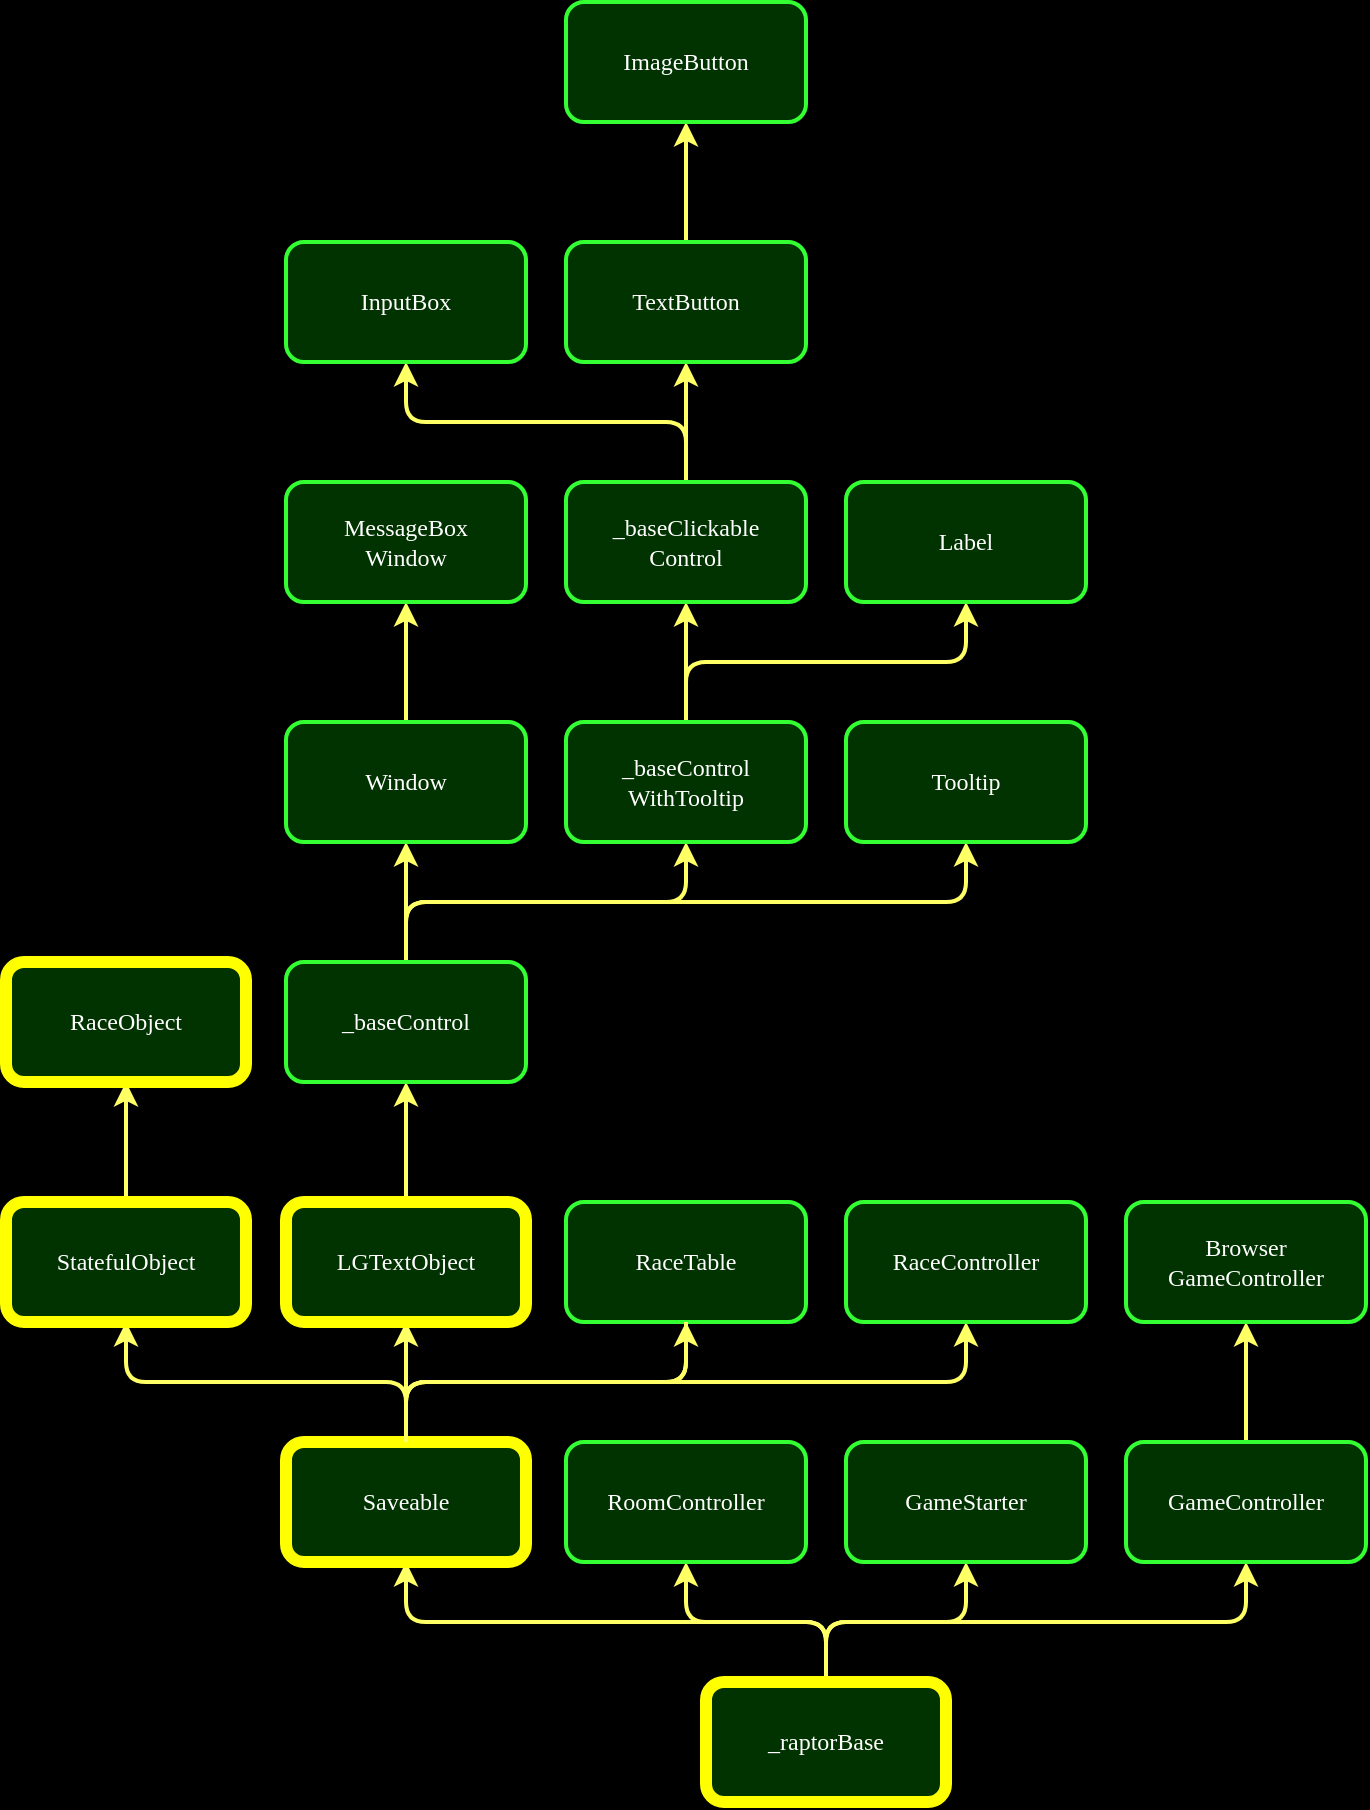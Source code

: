 <mxfile version="20.0.3" type="device"><diagram id="Fgq1kFbda6Qcx7QnJO26" name="gml-raptor objects"><mxGraphModel dx="2249" dy="705" grid="1" gridSize="10" guides="1" tooltips="1" connect="1" arrows="1" fold="1" page="1" pageScale="1" pageWidth="827" pageHeight="1169" background="#000000" math="0" shadow="0"><root><mxCell id="0"/><mxCell id="1" parent="0"/><mxCell id="1dqqtLo0ICrxFf-IUxEB-3" value="" style="edgeStyle=orthogonalEdgeStyle;rounded=1;orthogonalLoop=1;jettySize=auto;html=1;fontFamily=Helvetica;fontSize=12;fontColor=#FFFFFF;strokeColor=#FFFF66;strokeWidth=2;exitX=0.5;exitY=0;exitDx=0;exitDy=0;" parent="1" source="1dqqtLo0ICrxFf-IUxEB-1" target="1dqqtLo0ICrxFf-IUxEB-2" edge="1"><mxGeometry relative="1" as="geometry"/></mxCell><mxCell id="1dqqtLo0ICrxFf-IUxEB-7" style="edgeStyle=orthogonalEdgeStyle;rounded=1;orthogonalLoop=1;jettySize=auto;html=1;exitX=0.5;exitY=0;exitDx=0;exitDy=0;entryX=0.5;entryY=1;entryDx=0;entryDy=0;fontFamily=Helvetica;fontSize=12;fontColor=#FFFFFF;strokeColor=#FFFF66;strokeWidth=2;" parent="1" source="1dqqtLo0ICrxFf-IUxEB-1" target="1dqqtLo0ICrxFf-IUxEB-6" edge="1"><mxGeometry relative="1" as="geometry"/></mxCell><mxCell id="1dqqtLo0ICrxFf-IUxEB-8" style="edgeStyle=orthogonalEdgeStyle;rounded=1;orthogonalLoop=1;jettySize=auto;html=1;exitX=0.5;exitY=0;exitDx=0;exitDy=0;entryX=0.5;entryY=1;entryDx=0;entryDy=0;fontFamily=Helvetica;fontSize=12;fontColor=#FFFFFF;strokeColor=#FFFF66;strokeWidth=2;" parent="1" source="1dqqtLo0ICrxFf-IUxEB-1" target="1dqqtLo0ICrxFf-IUxEB-5" edge="1"><mxGeometry relative="1" as="geometry"/></mxCell><mxCell id="1dqqtLo0ICrxFf-IUxEB-9" style="edgeStyle=orthogonalEdgeStyle;shape=connector;rounded=1;orthogonalLoop=1;jettySize=auto;html=1;exitX=0.5;exitY=0;exitDx=0;exitDy=0;entryX=0.5;entryY=1;entryDx=0;entryDy=0;labelBackgroundColor=default;fontFamily=Helvetica;fontSize=12;fontColor=#FFFFFF;endArrow=classic;strokeColor=#FFFF66;strokeWidth=2;" parent="1" source="1dqqtLo0ICrxFf-IUxEB-1" target="1dqqtLo0ICrxFf-IUxEB-4" edge="1"><mxGeometry relative="1" as="geometry"/></mxCell><mxCell id="1dqqtLo0ICrxFf-IUxEB-1" value="&lt;font face=&quot;Lucida Console&quot;&gt;_raptorBase&lt;/font&gt;" style="rounded=1;whiteSpace=wrap;html=1;fillColor=#003300;strokeColor=#FFFF00;fontColor=#FFFFFF;strokeWidth=6;" parent="1" vertex="1"><mxGeometry x="260" y="1080" width="120" height="60" as="geometry"/></mxCell><mxCell id="1dqqtLo0ICrxFf-IUxEB-2" value="&lt;font face=&quot;Lucida Console&quot;&gt;GameStarter&lt;/font&gt;" style="rounded=1;whiteSpace=wrap;html=1;fillColor=#003300;strokeColor=#33FF33;fontColor=#FFFFFF;strokeWidth=2;" parent="1" vertex="1"><mxGeometry x="330" y="960" width="120" height="60" as="geometry"/></mxCell><mxCell id="1dqqtLo0ICrxFf-IUxEB-13" value="" style="edgeStyle=orthogonalEdgeStyle;shape=connector;rounded=1;orthogonalLoop=1;jettySize=auto;html=1;labelBackgroundColor=default;fontFamily=Helvetica;fontSize=12;fontColor=#FFFFFF;endArrow=classic;strokeColor=#FFFF66;strokeWidth=2;exitX=0.5;exitY=0;exitDx=0;exitDy=0;" parent="1" source="1dqqtLo0ICrxFf-IUxEB-4" target="1dqqtLo0ICrxFf-IUxEB-12" edge="1"><mxGeometry relative="1" as="geometry"/></mxCell><mxCell id="1dqqtLo0ICrxFf-IUxEB-16" style="edgeStyle=orthogonalEdgeStyle;shape=connector;rounded=1;orthogonalLoop=1;jettySize=auto;html=1;exitX=0.5;exitY=0;exitDx=0;exitDy=0;entryX=0.5;entryY=1;entryDx=0;entryDy=0;labelBackgroundColor=default;fontFamily=Helvetica;fontSize=12;fontColor=#FFFFFF;endArrow=classic;strokeColor=#FFFF66;strokeWidth=2;" parent="1" source="1dqqtLo0ICrxFf-IUxEB-4" target="1dqqtLo0ICrxFf-IUxEB-15" edge="1"><mxGeometry relative="1" as="geometry"/></mxCell><mxCell id="1dqqtLo0ICrxFf-IUxEB-18" style="edgeStyle=orthogonalEdgeStyle;shape=connector;rounded=1;orthogonalLoop=1;jettySize=auto;html=1;exitX=0.5;exitY=0;exitDx=0;exitDy=0;entryX=0.5;entryY=1;entryDx=0;entryDy=0;labelBackgroundColor=default;fontFamily=Helvetica;fontSize=12;fontColor=#FFFFFF;endArrow=classic;strokeColor=#FFFF66;strokeWidth=2;startArrow=none;" parent="1" source="1dqqtLo0ICrxFf-IUxEB-4" target="1dqqtLo0ICrxFf-IUxEB-17" edge="1"><mxGeometry relative="1" as="geometry"/></mxCell><mxCell id="ktiXZNZTzeHC1HTTGXHM-2" style="edgeStyle=orthogonalEdgeStyle;rounded=1;orthogonalLoop=1;jettySize=auto;html=1;exitX=0.5;exitY=0;exitDx=0;exitDy=0;entryX=0.5;entryY=1;entryDx=0;entryDy=0;fontSize=12;strokeColor=#FFFF66;fontColor=#FFFFFF;strokeWidth=2;" edge="1" parent="1" source="1dqqtLo0ICrxFf-IUxEB-4" target="ktiXZNZTzeHC1HTTGXHM-1"><mxGeometry relative="1" as="geometry"/></mxCell><mxCell id="1dqqtLo0ICrxFf-IUxEB-4" value="&lt;font face=&quot;Lucida Console&quot;&gt;Saveable&lt;/font&gt;" style="rounded=1;whiteSpace=wrap;html=1;fillColor=#003300;strokeColor=#FFFF00;strokeWidth=6;fontColor=#FFFFFF;" parent="1" vertex="1"><mxGeometry x="50" y="960" width="120" height="60" as="geometry"/></mxCell><mxCell id="1dqqtLo0ICrxFf-IUxEB-5" value="&lt;font face=&quot;Lucida Console&quot;&gt;RoomController&lt;/font&gt;" style="rounded=1;whiteSpace=wrap;html=1;fillColor=#003300;strokeColor=#33FF33;fontColor=#FFFFFF;strokeWidth=2;" parent="1" vertex="1"><mxGeometry x="190" y="960" width="120" height="60" as="geometry"/></mxCell><mxCell id="1dqqtLo0ICrxFf-IUxEB-11" value="" style="edgeStyle=orthogonalEdgeStyle;shape=connector;rounded=1;orthogonalLoop=1;jettySize=auto;html=1;labelBackgroundColor=default;fontFamily=Helvetica;fontSize=12;fontColor=#FFFFFF;endArrow=classic;strokeColor=#FFFF66;strokeWidth=2;exitX=0.5;exitY=0;exitDx=0;exitDy=0;" parent="1" source="1dqqtLo0ICrxFf-IUxEB-6" target="1dqqtLo0ICrxFf-IUxEB-10" edge="1"><mxGeometry relative="1" as="geometry"/></mxCell><mxCell id="1dqqtLo0ICrxFf-IUxEB-6" value="&lt;font face=&quot;Lucida Console&quot;&gt;GameController&lt;/font&gt;" style="rounded=1;whiteSpace=wrap;html=1;fillColor=#003300;strokeColor=#33FF33;fontColor=#FFFFFF;strokeWidth=2;" parent="1" vertex="1"><mxGeometry x="470" y="960" width="120" height="60" as="geometry"/></mxCell><mxCell id="1dqqtLo0ICrxFf-IUxEB-10" value="&lt;font face=&quot;Lucida Console&quot;&gt;Browser&lt;br&gt;GameController&lt;/font&gt;" style="rounded=1;html=1;fillColor=#003300;strokeColor=#33FF33;fontColor=#FFFFFF;strokeWidth=2;whiteSpace=wrap;" parent="1" vertex="1"><mxGeometry x="470" y="840" width="120" height="60" as="geometry"/></mxCell><mxCell id="1dqqtLo0ICrxFf-IUxEB-12" value="&lt;font face=&quot;Lucida Console&quot;&gt;RaceController&lt;/font&gt;" style="rounded=1;whiteSpace=wrap;html=1;fillColor=#003300;strokeColor=#33FF33;fontColor=#FFFFFF;strokeWidth=2;" parent="1" vertex="1"><mxGeometry x="330" y="840" width="120" height="60" as="geometry"/></mxCell><mxCell id="1dqqtLo0ICrxFf-IUxEB-20" value="" style="edgeStyle=orthogonalEdgeStyle;shape=connector;rounded=1;orthogonalLoop=1;jettySize=auto;html=1;labelBackgroundColor=default;fontFamily=Helvetica;fontSize=12;fontColor=#FFFFFF;endArrow=classic;strokeColor=#FFFF66;strokeWidth=2;exitX=0.5;exitY=0;exitDx=0;exitDy=0;" parent="1" source="1dqqtLo0ICrxFf-IUxEB-17" target="1dqqtLo0ICrxFf-IUxEB-19" edge="1"><mxGeometry relative="1" as="geometry"/></mxCell><mxCell id="1dqqtLo0ICrxFf-IUxEB-17" value="&lt;font face=&quot;Lucida Console&quot;&gt;LGTextObject&lt;/font&gt;" style="rounded=1;whiteSpace=wrap;html=1;fillColor=#003300;strokeColor=#FFFF00;fontColor=#FFFFFF;strokeWidth=6;" parent="1" vertex="1"><mxGeometry x="50" y="840" width="120" height="60" as="geometry"/></mxCell><mxCell id="1dqqtLo0ICrxFf-IUxEB-22" value="" style="edgeStyle=orthogonalEdgeStyle;shape=connector;rounded=1;orthogonalLoop=1;jettySize=auto;html=1;labelBackgroundColor=default;fontFamily=Helvetica;fontSize=12;fontColor=#FFFFFF;endArrow=classic;strokeColor=#FFFF66;strokeWidth=2;exitX=0.5;exitY=0;exitDx=0;exitDy=0;" parent="1" source="1dqqtLo0ICrxFf-IUxEB-19" target="1dqqtLo0ICrxFf-IUxEB-21" edge="1"><mxGeometry relative="1" as="geometry"/></mxCell><mxCell id="1dqqtLo0ICrxFf-IUxEB-25" style="edgeStyle=orthogonalEdgeStyle;shape=connector;rounded=1;orthogonalLoop=1;jettySize=auto;html=1;exitX=0.5;exitY=0;exitDx=0;exitDy=0;entryX=0.5;entryY=1;entryDx=0;entryDy=0;labelBackgroundColor=default;fontFamily=Helvetica;fontSize=12;fontColor=#FFFFFF;endArrow=classic;strokeColor=#FFFF66;strokeWidth=2;" parent="1" source="1dqqtLo0ICrxFf-IUxEB-19" target="1dqqtLo0ICrxFf-IUxEB-23" edge="1"><mxGeometry relative="1" as="geometry"/></mxCell><mxCell id="1dqqtLo0ICrxFf-IUxEB-26" style="edgeStyle=orthogonalEdgeStyle;shape=connector;rounded=1;orthogonalLoop=1;jettySize=auto;html=1;exitX=0.5;exitY=0;exitDx=0;exitDy=0;entryX=0.5;entryY=1;entryDx=0;entryDy=0;labelBackgroundColor=default;fontFamily=Helvetica;fontSize=12;fontColor=#FFFFFF;endArrow=classic;strokeColor=#FFFF66;strokeWidth=2;" parent="1" source="1dqqtLo0ICrxFf-IUxEB-19" target="1dqqtLo0ICrxFf-IUxEB-24" edge="1"><mxGeometry relative="1" as="geometry"/></mxCell><mxCell id="1dqqtLo0ICrxFf-IUxEB-19" value="&lt;font face=&quot;Lucida Console&quot;&gt;_baseControl&lt;/font&gt;" style="rounded=1;whiteSpace=wrap;html=1;fillColor=#003300;strokeColor=#33FF33;fontColor=#FFFFFF;strokeWidth=2;" parent="1" vertex="1"><mxGeometry x="50" y="720" width="120" height="60" as="geometry"/></mxCell><mxCell id="1dqqtLo0ICrxFf-IUxEB-30" value="" style="edgeStyle=orthogonalEdgeStyle;shape=connector;rounded=1;orthogonalLoop=1;jettySize=auto;html=1;labelBackgroundColor=default;fontFamily=Helvetica;fontSize=12;fontColor=#FFFFFF;endArrow=classic;strokeColor=#FFFF66;strokeWidth=2;exitX=0.5;exitY=0;exitDx=0;exitDy=0;" parent="1" source="1dqqtLo0ICrxFf-IUxEB-21" target="1dqqtLo0ICrxFf-IUxEB-29" edge="1"><mxGeometry relative="1" as="geometry"/></mxCell><mxCell id="1dqqtLo0ICrxFf-IUxEB-32" style="edgeStyle=orthogonalEdgeStyle;shape=connector;rounded=1;orthogonalLoop=1;jettySize=auto;html=1;exitX=0.5;exitY=0;exitDx=0;exitDy=0;entryX=0.5;entryY=1;entryDx=0;entryDy=0;labelBackgroundColor=default;fontFamily=Helvetica;fontSize=12;fontColor=#FFFFFF;endArrow=classic;strokeColor=#FFFF66;strokeWidth=2;" parent="1" source="1dqqtLo0ICrxFf-IUxEB-21" target="1dqqtLo0ICrxFf-IUxEB-31" edge="1"><mxGeometry relative="1" as="geometry"/></mxCell><mxCell id="1dqqtLo0ICrxFf-IUxEB-21" value="&lt;font face=&quot;Lucida Console&quot;&gt;_baseControl&lt;br&gt;WithTooltip&lt;br&gt;&lt;/font&gt;" style="rounded=1;whiteSpace=wrap;html=1;fillColor=#003300;strokeColor=#33FF33;fontColor=#FFFFFF;strokeWidth=2;" parent="1" vertex="1"><mxGeometry x="190" y="600" width="120" height="60" as="geometry"/></mxCell><mxCell id="1dqqtLo0ICrxFf-IUxEB-23" value="&lt;font face=&quot;Lucida Console&quot;&gt;Tooltip&lt;/font&gt;" style="rounded=1;whiteSpace=wrap;html=1;fillColor=#003300;strokeColor=#33FF33;fontColor=#FFFFFF;strokeWidth=2;" parent="1" vertex="1"><mxGeometry x="330" y="600" width="120" height="60" as="geometry"/></mxCell><mxCell id="1dqqtLo0ICrxFf-IUxEB-28" value="" style="edgeStyle=orthogonalEdgeStyle;shape=connector;rounded=1;orthogonalLoop=1;jettySize=auto;html=1;labelBackgroundColor=default;fontFamily=Helvetica;fontSize=12;fontColor=#FFFFFF;endArrow=classic;strokeColor=#FFFF66;strokeWidth=2;exitX=0.5;exitY=0;exitDx=0;exitDy=0;" parent="1" source="1dqqtLo0ICrxFf-IUxEB-24" target="1dqqtLo0ICrxFf-IUxEB-27" edge="1"><mxGeometry relative="1" as="geometry"/></mxCell><mxCell id="1dqqtLo0ICrxFf-IUxEB-24" value="&lt;font face=&quot;Lucida Console&quot;&gt;Window&lt;/font&gt;" style="rounded=1;whiteSpace=wrap;html=1;fillColor=#003300;strokeColor=#33FF33;fontColor=#FFFFFF;strokeWidth=2;" parent="1" vertex="1"><mxGeometry x="50" y="600" width="120" height="60" as="geometry"/></mxCell><mxCell id="1dqqtLo0ICrxFf-IUxEB-27" value="&lt;font face=&quot;Lucida Console&quot;&gt;MessageBox&lt;br&gt;Window&lt;/font&gt;" style="rounded=1;whiteSpace=wrap;html=1;fillColor=#003300;strokeColor=#33FF33;fontColor=#FFFFFF;strokeWidth=2;" parent="1" vertex="1"><mxGeometry x="50" y="480" width="120" height="60" as="geometry"/></mxCell><mxCell id="1dqqtLo0ICrxFf-IUxEB-34" value="" style="edgeStyle=orthogonalEdgeStyle;shape=connector;rounded=1;orthogonalLoop=1;jettySize=auto;html=1;labelBackgroundColor=default;fontFamily=Helvetica;fontSize=12;fontColor=#FFFFFF;endArrow=classic;strokeColor=#FFFF66;strokeWidth=2;exitX=0.5;exitY=0;exitDx=0;exitDy=0;" parent="1" source="1dqqtLo0ICrxFf-IUxEB-29" target="1dqqtLo0ICrxFf-IUxEB-33" edge="1"><mxGeometry relative="1" as="geometry"/></mxCell><mxCell id="1dqqtLo0ICrxFf-IUxEB-36" style="edgeStyle=orthogonalEdgeStyle;shape=connector;rounded=1;orthogonalLoop=1;jettySize=auto;html=1;exitX=0.5;exitY=0;exitDx=0;exitDy=0;entryX=0.5;entryY=1;entryDx=0;entryDy=0;labelBackgroundColor=default;fontFamily=Helvetica;fontSize=12;fontColor=#FFFFFF;endArrow=classic;strokeColor=#FFFF66;strokeWidth=2;" parent="1" source="1dqqtLo0ICrxFf-IUxEB-29" target="1dqqtLo0ICrxFf-IUxEB-35" edge="1"><mxGeometry relative="1" as="geometry"/></mxCell><mxCell id="1dqqtLo0ICrxFf-IUxEB-29" value="&lt;font face=&quot;Lucida Console&quot;&gt;_baseClickable&lt;br&gt;Control&lt;br&gt;&lt;/font&gt;" style="rounded=1;whiteSpace=wrap;html=1;fillColor=#003300;strokeColor=#33FF33;fontColor=#FFFFFF;strokeWidth=2;" parent="1" vertex="1"><mxGeometry x="190" y="480" width="120" height="60" as="geometry"/></mxCell><mxCell id="1dqqtLo0ICrxFf-IUxEB-31" value="&lt;font face=&quot;Lucida Console&quot;&gt;Label&lt;br&gt;&lt;/font&gt;" style="rounded=1;whiteSpace=wrap;html=1;fillColor=#003300;strokeColor=#33FF33;fontColor=#FFFFFF;strokeWidth=2;" parent="1" vertex="1"><mxGeometry x="330" y="480" width="120" height="60" as="geometry"/></mxCell><mxCell id="1dqqtLo0ICrxFf-IUxEB-38" value="" style="edgeStyle=orthogonalEdgeStyle;shape=connector;rounded=1;orthogonalLoop=1;jettySize=auto;html=1;labelBackgroundColor=default;fontFamily=Helvetica;fontSize=12;fontColor=#FFFFFF;endArrow=classic;strokeColor=#FFFF66;strokeWidth=2;exitX=0.5;exitY=0;exitDx=0;exitDy=0;" parent="1" source="1dqqtLo0ICrxFf-IUxEB-33" target="1dqqtLo0ICrxFf-IUxEB-37" edge="1"><mxGeometry relative="1" as="geometry"/></mxCell><mxCell id="1dqqtLo0ICrxFf-IUxEB-33" value="&lt;font face=&quot;Lucida Console&quot;&gt;TextButton&lt;br&gt;&lt;/font&gt;" style="rounded=1;whiteSpace=wrap;html=1;fillColor=#003300;strokeColor=#33FF33;fontColor=#FFFFFF;strokeWidth=2;" parent="1" vertex="1"><mxGeometry x="190" y="360" width="120" height="60" as="geometry"/></mxCell><mxCell id="1dqqtLo0ICrxFf-IUxEB-35" value="&lt;font face=&quot;Lucida Console&quot;&gt;InputBox&lt;br&gt;&lt;/font&gt;" style="rounded=1;whiteSpace=wrap;html=1;fillColor=#003300;strokeColor=#33FF33;fontColor=#FFFFFF;strokeWidth=2;" parent="1" vertex="1"><mxGeometry x="50" y="360" width="120" height="60" as="geometry"/></mxCell><mxCell id="1dqqtLo0ICrxFf-IUxEB-37" value="&lt;font face=&quot;Lucida Console&quot;&gt;ImageButton&lt;br&gt;&lt;/font&gt;" style="rounded=1;whiteSpace=wrap;html=1;fillColor=#003300;strokeColor=#33FF33;fontColor=#FFFFFF;strokeWidth=2;" parent="1" vertex="1"><mxGeometry x="190" y="240" width="120" height="60" as="geometry"/></mxCell><mxCell id="1dqqtLo0ICrxFf-IUxEB-15" value="&lt;font face=&quot;Lucida Console&quot;&gt;RaceTable&lt;/font&gt;" style="rounded=1;whiteSpace=wrap;html=1;fillColor=#003300;strokeColor=#33FF33;fontColor=#FFFFFF;strokeWidth=2;" parent="1" vertex="1"><mxGeometry x="190" y="840" width="120" height="60" as="geometry"/></mxCell><mxCell id="1dqqtLo0ICrxFf-IUxEB-41" value="" style="edgeStyle=orthogonalEdgeStyle;shape=connector;rounded=1;orthogonalLoop=1;jettySize=auto;html=1;exitX=0.5;exitY=0;exitDx=0;exitDy=0;entryX=0.5;entryY=1;entryDx=0;entryDy=0;labelBackgroundColor=default;fontFamily=Helvetica;fontSize=12;fontColor=#FFFFFF;endArrow=none;strokeColor=#FFFF66;strokeWidth=2;" parent="1" source="1dqqtLo0ICrxFf-IUxEB-4" target="1dqqtLo0ICrxFf-IUxEB-15" edge="1"><mxGeometry relative="1" as="geometry"><mxPoint x="530" y="960" as="sourcePoint"/><mxPoint x="490" y="310" as="targetPoint"/></mxGeometry></mxCell><mxCell id="ktiXZNZTzeHC1HTTGXHM-5" style="edgeStyle=orthogonalEdgeStyle;rounded=1;orthogonalLoop=1;jettySize=auto;html=1;exitX=0.5;exitY=0;exitDx=0;exitDy=0;entryX=0.5;entryY=1;entryDx=0;entryDy=0;fontSize=12;fillColor=#003300;strokeColor=#FFFF66;fontColor=#FFFFFF;strokeWidth=2;" edge="1" parent="1" source="ktiXZNZTzeHC1HTTGXHM-1" target="ktiXZNZTzeHC1HTTGXHM-3"><mxGeometry relative="1" as="geometry"/></mxCell><mxCell id="ktiXZNZTzeHC1HTTGXHM-1" value="&lt;font face=&quot;Lucida Console&quot;&gt;StatefulObject&lt;/font&gt;" style="rounded=1;whiteSpace=wrap;html=1;fillColor=#003300;strokeColor=#FFFF00;fontColor=#FFFFFF;strokeWidth=6;" vertex="1" parent="1"><mxGeometry x="-90" y="840" width="120" height="60" as="geometry"/></mxCell><mxCell id="ktiXZNZTzeHC1HTTGXHM-3" value="&lt;font face=&quot;Lucida Console&quot;&gt;RaceObject&lt;/font&gt;" style="rounded=1;whiteSpace=wrap;html=1;fillColor=#003300;strokeColor=#FFFF00;fontColor=#FFFFFF;strokeWidth=6;" vertex="1" parent="1"><mxGeometry x="-90" y="720" width="120" height="60" as="geometry"/></mxCell></root></mxGraphModel></diagram></mxfile>